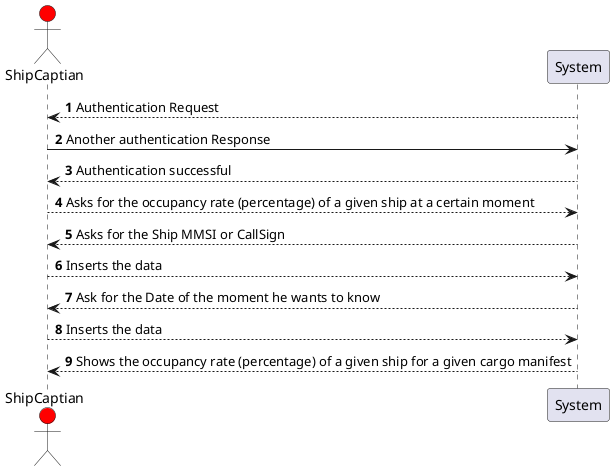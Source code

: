 @startuml

autonumber

actor ShipCaptian #red

System --> ShipCaptian: Authentication Request
ShipCaptian -> System : Another authentication Response
System --> ShipCaptian : Authentication successful
ShipCaptian --> System : Asks for the occupancy rate (percentage) of a given ship at a certain moment
System --> ShipCaptian : Asks for the Ship MMSI or CallSign
ShipCaptian --> System : Inserts the data
System --> ShipCaptian : Ask for the Date of the moment he wants to know
ShipCaptian --> System : Inserts the data
System --> ShipCaptian : Shows the occupancy rate (percentage) of a given ship for a given cargo manifest
@enduml